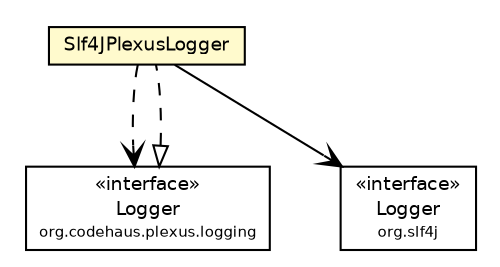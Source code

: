 #!/usr/local/bin/dot
#
# Class diagram 
# Generated by UmlGraph version 4.6 (http://www.spinellis.gr/sw/umlgraph)
#

digraph G {
	edge [fontname="Helvetica",fontsize=10,labelfontname="Helvetica",labelfontsize=10];
	node [fontname="Helvetica",fontsize=10,shape=plaintext];
	// org.apache.maven.archiva.common.utils.Slf4JPlexusLogger
	c28383 [label=<<table border="0" cellborder="1" cellspacing="0" cellpadding="2" port="p" bgcolor="lemonChiffon" href="./Slf4JPlexusLogger.html">
		<tr><td><table border="0" cellspacing="0" cellpadding="1">
			<tr><td> Slf4JPlexusLogger </td></tr>
		</table></td></tr>
		</table>>, fontname="Helvetica", fontcolor="black", fontsize=9.0];
	//org.apache.maven.archiva.common.utils.Slf4JPlexusLogger implements org.codehaus.plexus.logging.Logger
	c28752:p -> c28383:p [dir=back,arrowtail=empty,style=dashed];
	// org.apache.maven.archiva.common.utils.Slf4JPlexusLogger NAVASSOC org.slf4j.Logger
	c28383:p -> c28753:p [taillabel="", label="", headlabel="", fontname="Helvetica", fontcolor="black", fontsize=10.0, color="black", arrowhead=open];
	// org.apache.maven.archiva.common.utils.Slf4JPlexusLogger DEPEND org.codehaus.plexus.logging.Logger
	c28383:p -> c28752:p [taillabel="", label="", headlabel="", fontname="Helvetica", fontcolor="black", fontsize=10.0, color="black", arrowhead=open, style=dashed];
	// org.slf4j.Logger
	c28753 [label=<<table border="0" cellborder="1" cellspacing="0" cellpadding="2" port="p" href="http://java.sun.com/j2se/1.4.2/docs/api/org/slf4j/Logger.html">
		<tr><td><table border="0" cellspacing="0" cellpadding="1">
			<tr><td> &laquo;interface&raquo; </td></tr>
			<tr><td> Logger </td></tr>
			<tr><td><font point-size="7.0"> org.slf4j </font></td></tr>
		</table></td></tr>
		</table>>, fontname="Helvetica", fontcolor="black", fontsize=9.0];
	// org.codehaus.plexus.logging.Logger
	c28752 [label=<<table border="0" cellborder="1" cellspacing="0" cellpadding="2" port="p" href="http://java.sun.com/j2se/1.4.2/docs/api/org/codehaus/plexus/logging/Logger.html">
		<tr><td><table border="0" cellspacing="0" cellpadding="1">
			<tr><td> &laquo;interface&raquo; </td></tr>
			<tr><td> Logger </td></tr>
			<tr><td><font point-size="7.0"> org.codehaus.plexus.logging </font></td></tr>
		</table></td></tr>
		</table>>, fontname="Helvetica", fontcolor="black", fontsize=9.0];
}

